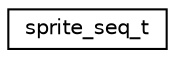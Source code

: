 digraph "Graphical Class Hierarchy"
{
 // INTERACTIVE_SVG=YES
  edge [fontname="Helvetica",fontsize="10",labelfontname="Helvetica",labelfontsize="10"];
  node [fontname="Helvetica",fontsize="10",shape=record];
  rankdir="LR";
  Node1 [label="sprite_seq_t",height=0.2,width=0.4,color="black", fillcolor="white", style="filled",URL="$_world_8h.html#structsprite__seq__t"];
}
